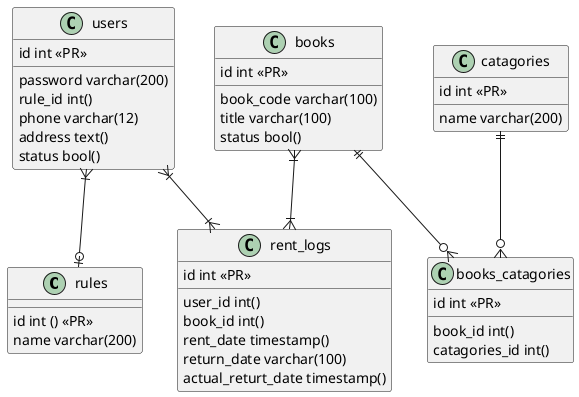 @startuml



class rules{
    id int () <<PR>>
    name varchar(200)
}

class users{
    id int <<PR>>
    password varchar(200)
    rule_id int()
    phone varchar(12)
    address text()
    status bool()
}

class catagories{
    id int <<PR>>
    name varchar(200)
}

class books{
    id int <<PR>>
    book_code varchar(100)
    title varchar(100)
    status bool()

}

class books_catagories{
    id int <<PR>>
    book_id int()
    catagories_id int()
}

class rent_logs{
    id int <<PR>>
    user_id int()
    book_id int()
    rent_date timestamp()
    return_date varchar(100)
    actual_returt_date timestamp()
}

users}|--o|rules
books||--o{books_catagories
catagories||--o{books_catagories
books}|--|{rent_logs
users}|--|{rent_logs

@enduml